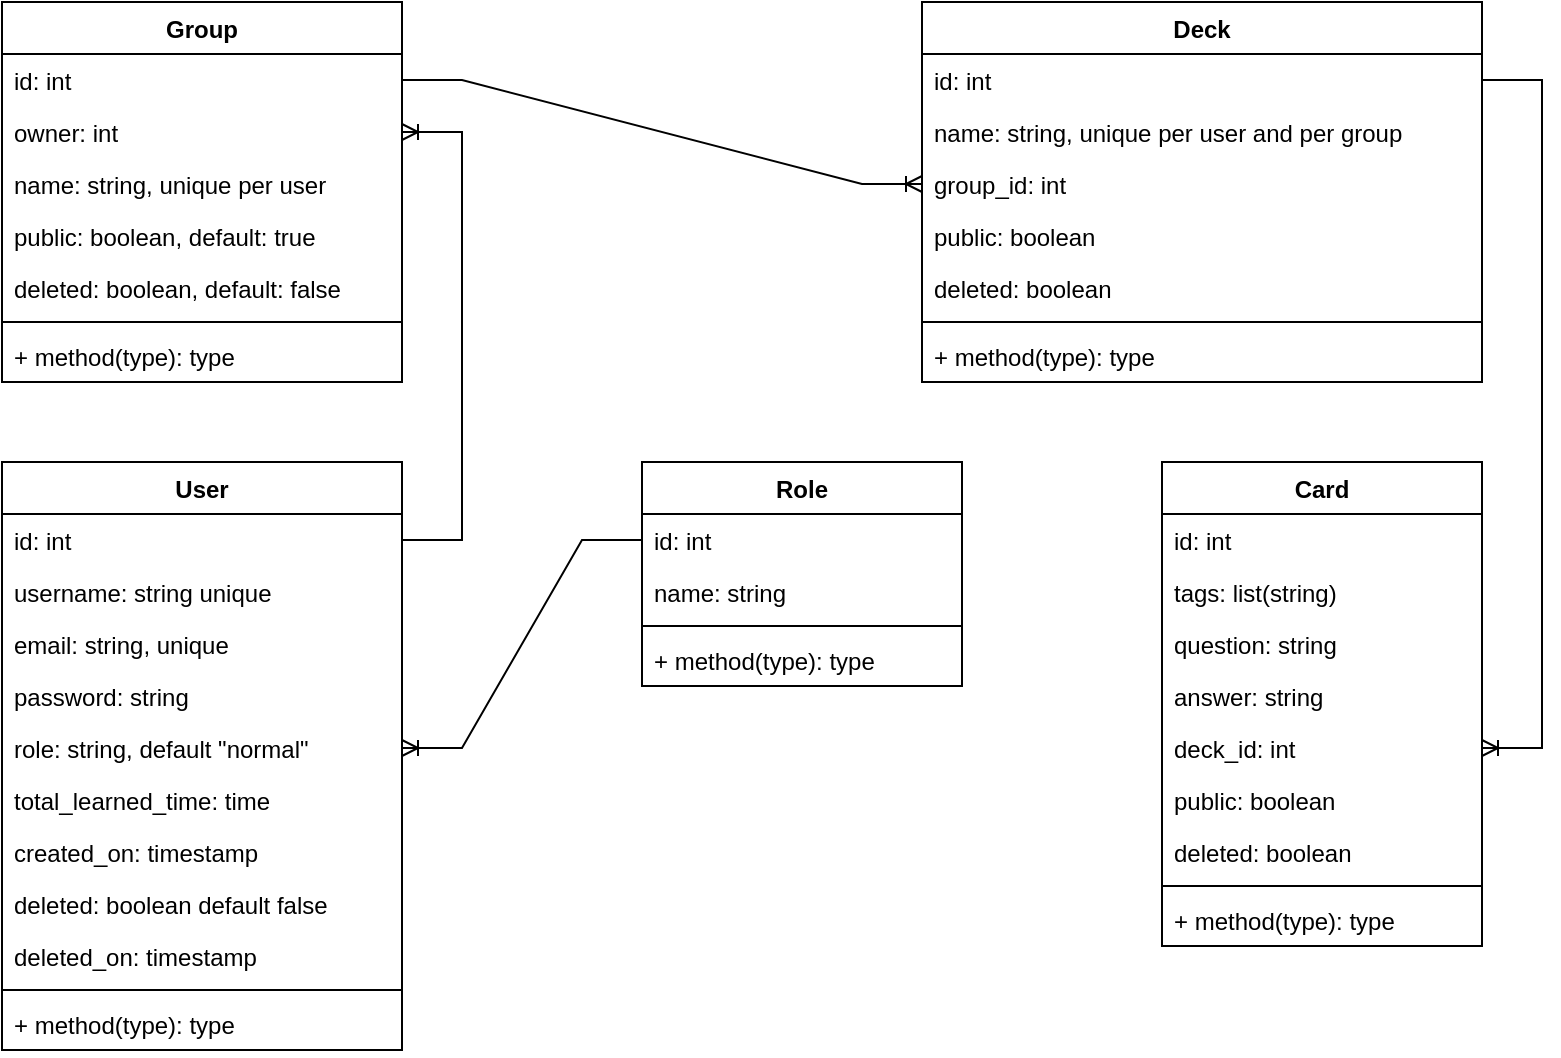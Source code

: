 <mxfile version="24.7.17">
  <diagram name="1 oldal" id="mo7ZfTcaXNP2J4tTBemw">
    <mxGraphModel dx="1886" dy="856" grid="1" gridSize="10" guides="1" tooltips="1" connect="1" arrows="1" fold="1" page="1" pageScale="1" pageWidth="827" pageHeight="1169" math="0" shadow="0">
      <root>
        <mxCell id="0" />
        <mxCell id="1" parent="0" />
        <mxCell id="9wlFgCRb4v5oCOympTIi-1" value="Card" style="swimlane;fontStyle=1;align=center;verticalAlign=top;childLayout=stackLayout;horizontal=1;startSize=26;horizontalStack=0;resizeParent=1;resizeParentMax=0;resizeLast=0;collapsible=1;marginBottom=0;whiteSpace=wrap;html=1;" parent="1" vertex="1">
          <mxGeometry x="620" y="270" width="160" height="242" as="geometry" />
        </mxCell>
        <mxCell id="9wlFgCRb4v5oCOympTIi-27" value="id: int" style="text;strokeColor=none;fillColor=none;align=left;verticalAlign=top;spacingLeft=4;spacingRight=4;overflow=hidden;rotatable=0;points=[[0,0.5],[1,0.5]];portConstraint=eastwest;whiteSpace=wrap;html=1;" parent="9wlFgCRb4v5oCOympTIi-1" vertex="1">
          <mxGeometry y="26" width="160" height="26" as="geometry" />
        </mxCell>
        <mxCell id="9wlFgCRb4v5oCOympTIi-28" value="&lt;div&gt;tags: list(string)&lt;/div&gt;" style="text;strokeColor=none;fillColor=none;align=left;verticalAlign=top;spacingLeft=4;spacingRight=4;overflow=hidden;rotatable=0;points=[[0,0.5],[1,0.5]];portConstraint=eastwest;whiteSpace=wrap;html=1;" parent="9wlFgCRb4v5oCOympTIi-1" vertex="1">
          <mxGeometry y="52" width="160" height="26" as="geometry" />
        </mxCell>
        <mxCell id="9wlFgCRb4v5oCOympTIi-34" value="question: string" style="text;strokeColor=none;fillColor=none;align=left;verticalAlign=top;spacingLeft=4;spacingRight=4;overflow=hidden;rotatable=0;points=[[0,0.5],[1,0.5]];portConstraint=eastwest;whiteSpace=wrap;html=1;" parent="9wlFgCRb4v5oCOympTIi-1" vertex="1">
          <mxGeometry y="78" width="160" height="26" as="geometry" />
        </mxCell>
        <mxCell id="9wlFgCRb4v5oCOympTIi-33" value="answer: string" style="text;strokeColor=none;fillColor=none;align=left;verticalAlign=top;spacingLeft=4;spacingRight=4;overflow=hidden;rotatable=0;points=[[0,0.5],[1,0.5]];portConstraint=eastwest;whiteSpace=wrap;html=1;" parent="9wlFgCRb4v5oCOympTIi-1" vertex="1">
          <mxGeometry y="104" width="160" height="26" as="geometry" />
        </mxCell>
        <mxCell id="9wlFgCRb4v5oCOympTIi-31" value="deck_id: int" style="text;strokeColor=none;fillColor=none;align=left;verticalAlign=top;spacingLeft=4;spacingRight=4;overflow=hidden;rotatable=0;points=[[0,0.5],[1,0.5]];portConstraint=eastwest;whiteSpace=wrap;html=1;" parent="9wlFgCRb4v5oCOympTIi-1" vertex="1">
          <mxGeometry y="130" width="160" height="26" as="geometry" />
        </mxCell>
        <mxCell id="9wlFgCRb4v5oCOympTIi-29" value="public: boolean" style="text;strokeColor=none;fillColor=none;align=left;verticalAlign=top;spacingLeft=4;spacingRight=4;overflow=hidden;rotatable=0;points=[[0,0.5],[1,0.5]];portConstraint=eastwest;whiteSpace=wrap;html=1;" parent="9wlFgCRb4v5oCOympTIi-1" vertex="1">
          <mxGeometry y="156" width="160" height="26" as="geometry" />
        </mxCell>
        <mxCell id="9wlFgCRb4v5oCOympTIi-30" value="deleted: boolean" style="text;strokeColor=none;fillColor=none;align=left;verticalAlign=top;spacingLeft=4;spacingRight=4;overflow=hidden;rotatable=0;points=[[0,0.5],[1,0.5]];portConstraint=eastwest;whiteSpace=wrap;html=1;" parent="9wlFgCRb4v5oCOympTIi-1" vertex="1">
          <mxGeometry y="182" width="160" height="26" as="geometry" />
        </mxCell>
        <mxCell id="9wlFgCRb4v5oCOympTIi-3" value="" style="line;strokeWidth=1;fillColor=none;align=left;verticalAlign=middle;spacingTop=-1;spacingLeft=3;spacingRight=3;rotatable=0;labelPosition=right;points=[];portConstraint=eastwest;strokeColor=inherit;" parent="9wlFgCRb4v5oCOympTIi-1" vertex="1">
          <mxGeometry y="208" width="160" height="8" as="geometry" />
        </mxCell>
        <mxCell id="9wlFgCRb4v5oCOympTIi-4" value="+ method(type): type" style="text;strokeColor=none;fillColor=none;align=left;verticalAlign=top;spacingLeft=4;spacingRight=4;overflow=hidden;rotatable=0;points=[[0,0.5],[1,0.5]];portConstraint=eastwest;whiteSpace=wrap;html=1;" parent="9wlFgCRb4v5oCOympTIi-1" vertex="1">
          <mxGeometry y="216" width="160" height="26" as="geometry" />
        </mxCell>
        <mxCell id="9wlFgCRb4v5oCOympTIi-5" value="Group" style="swimlane;fontStyle=1;align=center;verticalAlign=top;childLayout=stackLayout;horizontal=1;startSize=26;horizontalStack=0;resizeParent=1;resizeParentMax=0;resizeLast=0;collapsible=1;marginBottom=0;whiteSpace=wrap;html=1;" parent="1" vertex="1">
          <mxGeometry x="40" y="40" width="200" height="190" as="geometry" />
        </mxCell>
        <mxCell id="9wlFgCRb4v5oCOympTIi-25" value="id: int" style="text;strokeColor=none;fillColor=none;align=left;verticalAlign=top;spacingLeft=4;spacingRight=4;overflow=hidden;rotatable=0;points=[[0,0.5],[1,0.5]];portConstraint=eastwest;whiteSpace=wrap;html=1;" parent="9wlFgCRb4v5oCOympTIi-5" vertex="1">
          <mxGeometry y="26" width="200" height="26" as="geometry" />
        </mxCell>
        <mxCell id="9wlFgCRb4v5oCOympTIi-42" value="owner: int" style="text;strokeColor=none;fillColor=none;align=left;verticalAlign=top;spacingLeft=4;spacingRight=4;overflow=hidden;rotatable=0;points=[[0,0.5],[1,0.5]];portConstraint=eastwest;whiteSpace=wrap;html=1;" parent="9wlFgCRb4v5oCOympTIi-5" vertex="1">
          <mxGeometry y="52" width="200" height="26" as="geometry" />
        </mxCell>
        <mxCell id="9wlFgCRb4v5oCOympTIi-6" value="name: string, unique per user&lt;div&gt;&lt;br&gt;&lt;/div&gt;" style="text;strokeColor=none;fillColor=none;align=left;verticalAlign=top;spacingLeft=4;spacingRight=4;overflow=hidden;rotatable=0;points=[[0,0.5],[1,0.5]];portConstraint=eastwest;whiteSpace=wrap;html=1;" parent="9wlFgCRb4v5oCOympTIi-5" vertex="1">
          <mxGeometry y="78" width="200" height="26" as="geometry" />
        </mxCell>
        <mxCell id="9wlFgCRb4v5oCOympTIi-16" value="public: boolean, default: true" style="text;strokeColor=none;fillColor=none;align=left;verticalAlign=top;spacingLeft=4;spacingRight=4;overflow=hidden;rotatable=0;points=[[0,0.5],[1,0.5]];portConstraint=eastwest;whiteSpace=wrap;html=1;" parent="9wlFgCRb4v5oCOympTIi-5" vertex="1">
          <mxGeometry y="104" width="200" height="26" as="geometry" />
        </mxCell>
        <mxCell id="9wlFgCRb4v5oCOympTIi-15" value="deleted: boolean, default: false" style="text;strokeColor=none;fillColor=none;align=left;verticalAlign=top;spacingLeft=4;spacingRight=4;overflow=hidden;rotatable=0;points=[[0,0.5],[1,0.5]];portConstraint=eastwest;whiteSpace=wrap;html=1;" parent="9wlFgCRb4v5oCOympTIi-5" vertex="1">
          <mxGeometry y="130" width="200" height="26" as="geometry" />
        </mxCell>
        <mxCell id="9wlFgCRb4v5oCOympTIi-7" value="" style="line;strokeWidth=1;fillColor=none;align=left;verticalAlign=middle;spacingTop=-1;spacingLeft=3;spacingRight=3;rotatable=0;labelPosition=right;points=[];portConstraint=eastwest;strokeColor=inherit;" parent="9wlFgCRb4v5oCOympTIi-5" vertex="1">
          <mxGeometry y="156" width="200" height="8" as="geometry" />
        </mxCell>
        <mxCell id="9wlFgCRb4v5oCOympTIi-8" value="+ method(type): type" style="text;strokeColor=none;fillColor=none;align=left;verticalAlign=top;spacingLeft=4;spacingRight=4;overflow=hidden;rotatable=0;points=[[0,0.5],[1,0.5]];portConstraint=eastwest;whiteSpace=wrap;html=1;" parent="9wlFgCRb4v5oCOympTIi-5" vertex="1">
          <mxGeometry y="164" width="200" height="26" as="geometry" />
        </mxCell>
        <mxCell id="9wlFgCRb4v5oCOympTIi-9" value="Deck" style="swimlane;fontStyle=1;align=center;verticalAlign=top;childLayout=stackLayout;horizontal=1;startSize=26;horizontalStack=0;resizeParent=1;resizeParentMax=0;resizeLast=0;collapsible=1;marginBottom=0;whiteSpace=wrap;html=1;" parent="1" vertex="1">
          <mxGeometry x="500" y="40" width="280" height="190" as="geometry" />
        </mxCell>
        <mxCell id="9wlFgCRb4v5oCOympTIi-26" value="id: int" style="text;strokeColor=none;fillColor=none;align=left;verticalAlign=top;spacingLeft=4;spacingRight=4;overflow=hidden;rotatable=0;points=[[0,0.5],[1,0.5]];portConstraint=eastwest;whiteSpace=wrap;html=1;" parent="9wlFgCRb4v5oCOympTIi-9" vertex="1">
          <mxGeometry y="26" width="280" height="26" as="geometry" />
        </mxCell>
        <mxCell id="9wlFgCRb4v5oCOympTIi-22" value="name: string, unique per user and per group&lt;div&gt;&lt;br&gt;&lt;/div&gt;" style="text;strokeColor=none;fillColor=none;align=left;verticalAlign=top;spacingLeft=4;spacingRight=4;overflow=hidden;rotatable=0;points=[[0,0.5],[1,0.5]];portConstraint=eastwest;whiteSpace=wrap;html=1;" parent="9wlFgCRb4v5oCOympTIi-9" vertex="1">
          <mxGeometry y="52" width="280" height="26" as="geometry" />
        </mxCell>
        <mxCell id="9wlFgCRb4v5oCOympTIi-23" value="group_id: int" style="text;strokeColor=none;fillColor=none;align=left;verticalAlign=top;spacingLeft=4;spacingRight=4;overflow=hidden;rotatable=0;points=[[0,0.5],[1,0.5]];portConstraint=eastwest;whiteSpace=wrap;html=1;" parent="9wlFgCRb4v5oCOympTIi-9" vertex="1">
          <mxGeometry y="78" width="280" height="26" as="geometry" />
        </mxCell>
        <mxCell id="9wlFgCRb4v5oCOympTIi-21" value="public: boolean" style="text;strokeColor=none;fillColor=none;align=left;verticalAlign=top;spacingLeft=4;spacingRight=4;overflow=hidden;rotatable=0;points=[[0,0.5],[1,0.5]];portConstraint=eastwest;whiteSpace=wrap;html=1;" parent="9wlFgCRb4v5oCOympTIi-9" vertex="1">
          <mxGeometry y="104" width="280" height="26" as="geometry" />
        </mxCell>
        <mxCell id="9wlFgCRb4v5oCOympTIi-20" value="deleted: boolean" style="text;strokeColor=none;fillColor=none;align=left;verticalAlign=top;spacingLeft=4;spacingRight=4;overflow=hidden;rotatable=0;points=[[0,0.5],[1,0.5]];portConstraint=eastwest;whiteSpace=wrap;html=1;" parent="9wlFgCRb4v5oCOympTIi-9" vertex="1">
          <mxGeometry y="130" width="280" height="26" as="geometry" />
        </mxCell>
        <mxCell id="9wlFgCRb4v5oCOympTIi-11" value="" style="line;strokeWidth=1;fillColor=none;align=left;verticalAlign=middle;spacingTop=-1;spacingLeft=3;spacingRight=3;rotatable=0;labelPosition=right;points=[];portConstraint=eastwest;strokeColor=inherit;" parent="9wlFgCRb4v5oCOympTIi-9" vertex="1">
          <mxGeometry y="156" width="280" height="8" as="geometry" />
        </mxCell>
        <mxCell id="9wlFgCRb4v5oCOympTIi-12" value="+ method(type): type" style="text;strokeColor=none;fillColor=none;align=left;verticalAlign=top;spacingLeft=4;spacingRight=4;overflow=hidden;rotatable=0;points=[[0,0.5],[1,0.5]];portConstraint=eastwest;whiteSpace=wrap;html=1;" parent="9wlFgCRb4v5oCOympTIi-9" vertex="1">
          <mxGeometry y="164" width="280" height="26" as="geometry" />
        </mxCell>
        <mxCell id="9wlFgCRb4v5oCOympTIi-35" value="User" style="swimlane;fontStyle=1;align=center;verticalAlign=top;childLayout=stackLayout;horizontal=1;startSize=26;horizontalStack=0;resizeParent=1;resizeParentMax=0;resizeLast=0;collapsible=1;marginBottom=0;whiteSpace=wrap;html=1;" parent="1" vertex="1">
          <mxGeometry x="40" y="270" width="200" height="294" as="geometry" />
        </mxCell>
        <mxCell id="9wlFgCRb4v5oCOympTIi-41" value="id: int" style="text;strokeColor=none;fillColor=none;align=left;verticalAlign=top;spacingLeft=4;spacingRight=4;overflow=hidden;rotatable=0;points=[[0,0.5],[1,0.5]];portConstraint=eastwest;whiteSpace=wrap;html=1;" parent="9wlFgCRb4v5oCOympTIi-35" vertex="1">
          <mxGeometry y="26" width="200" height="26" as="geometry" />
        </mxCell>
        <mxCell id="9wlFgCRb4v5oCOympTIi-36" value="username: string unique" style="text;strokeColor=none;fillColor=none;align=left;verticalAlign=top;spacingLeft=4;spacingRight=4;overflow=hidden;rotatable=0;points=[[0,0.5],[1,0.5]];portConstraint=eastwest;whiteSpace=wrap;html=1;" parent="9wlFgCRb4v5oCOympTIi-35" vertex="1">
          <mxGeometry y="52" width="200" height="26" as="geometry" />
        </mxCell>
        <mxCell id="9wlFgCRb4v5oCOympTIi-40" value="email: string, unique" style="text;strokeColor=none;fillColor=none;align=left;verticalAlign=top;spacingLeft=4;spacingRight=4;overflow=hidden;rotatable=0;points=[[0,0.5],[1,0.5]];portConstraint=eastwest;whiteSpace=wrap;html=1;" parent="9wlFgCRb4v5oCOympTIi-35" vertex="1">
          <mxGeometry y="78" width="200" height="26" as="geometry" />
        </mxCell>
        <mxCell id="9wlFgCRb4v5oCOympTIi-39" value="password: string" style="text;strokeColor=none;fillColor=none;align=left;verticalAlign=top;spacingLeft=4;spacingRight=4;overflow=hidden;rotatable=0;points=[[0,0.5],[1,0.5]];portConstraint=eastwest;whiteSpace=wrap;html=1;" parent="9wlFgCRb4v5oCOympTIi-35" vertex="1">
          <mxGeometry y="104" width="200" height="26" as="geometry" />
        </mxCell>
        <mxCell id="h2j7efxeRDObuYcB_331-4" value="role: string, default &quot;normal&quot;" style="text;strokeColor=none;fillColor=none;align=left;verticalAlign=top;spacingLeft=4;spacingRight=4;overflow=hidden;rotatable=0;points=[[0,0.5],[1,0.5]];portConstraint=eastwest;whiteSpace=wrap;html=1;" vertex="1" parent="9wlFgCRb4v5oCOympTIi-35">
          <mxGeometry y="130" width="200" height="26" as="geometry" />
        </mxCell>
        <mxCell id="h2j7efxeRDObuYcB_331-14" value="total_learned_time: time" style="text;strokeColor=none;fillColor=none;align=left;verticalAlign=top;spacingLeft=4;spacingRight=4;overflow=hidden;rotatable=0;points=[[0,0.5],[1,0.5]];portConstraint=eastwest;whiteSpace=wrap;html=1;" vertex="1" parent="9wlFgCRb4v5oCOympTIi-35">
          <mxGeometry y="156" width="200" height="26" as="geometry" />
        </mxCell>
        <mxCell id="h2j7efxeRDObuYcB_331-2" value="created_on: timestamp" style="text;strokeColor=none;fillColor=none;align=left;verticalAlign=top;spacingLeft=4;spacingRight=4;overflow=hidden;rotatable=0;points=[[0,0.5],[1,0.5]];portConstraint=eastwest;whiteSpace=wrap;html=1;" vertex="1" parent="9wlFgCRb4v5oCOympTIi-35">
          <mxGeometry y="182" width="200" height="26" as="geometry" />
        </mxCell>
        <mxCell id="h2j7efxeRDObuYcB_331-3" value="deleted: boolean default false" style="text;strokeColor=none;fillColor=none;align=left;verticalAlign=top;spacingLeft=4;spacingRight=4;overflow=hidden;rotatable=0;points=[[0,0.5],[1,0.5]];portConstraint=eastwest;whiteSpace=wrap;html=1;" vertex="1" parent="9wlFgCRb4v5oCOympTIi-35">
          <mxGeometry y="208" width="200" height="26" as="geometry" />
        </mxCell>
        <mxCell id="h2j7efxeRDObuYcB_331-1" value="deleted_on: timestamp" style="text;strokeColor=none;fillColor=none;align=left;verticalAlign=top;spacingLeft=4;spacingRight=4;overflow=hidden;rotatable=0;points=[[0,0.5],[1,0.5]];portConstraint=eastwest;whiteSpace=wrap;html=1;" vertex="1" parent="9wlFgCRb4v5oCOympTIi-35">
          <mxGeometry y="234" width="200" height="26" as="geometry" />
        </mxCell>
        <mxCell id="9wlFgCRb4v5oCOympTIi-37" value="" style="line;strokeWidth=1;fillColor=none;align=left;verticalAlign=middle;spacingTop=-1;spacingLeft=3;spacingRight=3;rotatable=0;labelPosition=right;points=[];portConstraint=eastwest;strokeColor=inherit;" parent="9wlFgCRb4v5oCOympTIi-35" vertex="1">
          <mxGeometry y="260" width="200" height="8" as="geometry" />
        </mxCell>
        <mxCell id="9wlFgCRb4v5oCOympTIi-38" value="+ method(type): type" style="text;strokeColor=none;fillColor=none;align=left;verticalAlign=top;spacingLeft=4;spacingRight=4;overflow=hidden;rotatable=0;points=[[0,0.5],[1,0.5]];portConstraint=eastwest;whiteSpace=wrap;html=1;" parent="9wlFgCRb4v5oCOympTIi-35" vertex="1">
          <mxGeometry y="268" width="200" height="26" as="geometry" />
        </mxCell>
        <mxCell id="h2j7efxeRDObuYcB_331-5" value="Role" style="swimlane;fontStyle=1;align=center;verticalAlign=top;childLayout=stackLayout;horizontal=1;startSize=26;horizontalStack=0;resizeParent=1;resizeParentMax=0;resizeLast=0;collapsible=1;marginBottom=0;whiteSpace=wrap;html=1;" vertex="1" parent="1">
          <mxGeometry x="360" y="270" width="160" height="112" as="geometry" />
        </mxCell>
        <mxCell id="h2j7efxeRDObuYcB_331-10" value="id: int" style="text;strokeColor=none;fillColor=none;align=left;verticalAlign=top;spacingLeft=4;spacingRight=4;overflow=hidden;rotatable=0;points=[[0,0.5],[1,0.5]];portConstraint=eastwest;whiteSpace=wrap;html=1;" vertex="1" parent="h2j7efxeRDObuYcB_331-5">
          <mxGeometry y="26" width="160" height="26" as="geometry" />
        </mxCell>
        <mxCell id="h2j7efxeRDObuYcB_331-6" value="name: string" style="text;strokeColor=none;fillColor=none;align=left;verticalAlign=top;spacingLeft=4;spacingRight=4;overflow=hidden;rotatable=0;points=[[0,0.5],[1,0.5]];portConstraint=eastwest;whiteSpace=wrap;html=1;" vertex="1" parent="h2j7efxeRDObuYcB_331-5">
          <mxGeometry y="52" width="160" height="26" as="geometry" />
        </mxCell>
        <mxCell id="h2j7efxeRDObuYcB_331-7" value="" style="line;strokeWidth=1;fillColor=none;align=left;verticalAlign=middle;spacingTop=-1;spacingLeft=3;spacingRight=3;rotatable=0;labelPosition=right;points=[];portConstraint=eastwest;strokeColor=inherit;" vertex="1" parent="h2j7efxeRDObuYcB_331-5">
          <mxGeometry y="78" width="160" height="8" as="geometry" />
        </mxCell>
        <mxCell id="h2j7efxeRDObuYcB_331-8" value="+ method(type): type" style="text;strokeColor=none;fillColor=none;align=left;verticalAlign=top;spacingLeft=4;spacingRight=4;overflow=hidden;rotatable=0;points=[[0,0.5],[1,0.5]];portConstraint=eastwest;whiteSpace=wrap;html=1;" vertex="1" parent="h2j7efxeRDObuYcB_331-5">
          <mxGeometry y="86" width="160" height="26" as="geometry" />
        </mxCell>
        <mxCell id="h2j7efxeRDObuYcB_331-9" value="" style="edgeStyle=entityRelationEdgeStyle;fontSize=12;html=1;endArrow=ERoneToMany;rounded=0;" edge="1" parent="1" source="h2j7efxeRDObuYcB_331-10" target="h2j7efxeRDObuYcB_331-4">
          <mxGeometry width="100" height="100" relative="1" as="geometry">
            <mxPoint x="370" y="508" as="sourcePoint" />
            <mxPoint x="460" y="298" as="targetPoint" />
          </mxGeometry>
        </mxCell>
        <mxCell id="h2j7efxeRDObuYcB_331-11" value="" style="edgeStyle=entityRelationEdgeStyle;fontSize=12;html=1;endArrow=ERoneToMany;rounded=0;" edge="1" parent="1" source="9wlFgCRb4v5oCOympTIi-41" target="9wlFgCRb4v5oCOympTIi-42">
          <mxGeometry width="100" height="100" relative="1" as="geometry">
            <mxPoint x="460" y="390" as="sourcePoint" />
            <mxPoint x="360" y="490" as="targetPoint" />
            <Array as="points">
              <mxPoint x="20" y="300" />
              <mxPoint x="20" y="290" />
              <mxPoint x="20" y="310" />
            </Array>
          </mxGeometry>
        </mxCell>
        <mxCell id="h2j7efxeRDObuYcB_331-12" value="" style="edgeStyle=entityRelationEdgeStyle;fontSize=12;html=1;endArrow=ERoneToMany;startArrow=none;rounded=0;endFill=0;startFill=0;" edge="1" parent="1" source="9wlFgCRb4v5oCOympTIi-25" target="9wlFgCRb4v5oCOympTIi-23">
          <mxGeometry width="100" height="100" relative="1" as="geometry">
            <mxPoint x="360" y="490" as="sourcePoint" />
            <mxPoint x="460" y="390" as="targetPoint" />
          </mxGeometry>
        </mxCell>
        <mxCell id="h2j7efxeRDObuYcB_331-13" value="" style="edgeStyle=entityRelationEdgeStyle;fontSize=12;html=1;endArrow=ERoneToMany;rounded=0;" edge="1" parent="1" source="9wlFgCRb4v5oCOympTIi-26" target="9wlFgCRb4v5oCOympTIi-31">
          <mxGeometry width="100" height="100" relative="1" as="geometry">
            <mxPoint x="590" y="270" as="sourcePoint" />
            <mxPoint x="800" y="310" as="targetPoint" />
          </mxGeometry>
        </mxCell>
      </root>
    </mxGraphModel>
  </diagram>
</mxfile>
